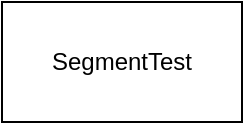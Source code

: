 <mxfile version="20.6.0" type="github"><diagram id="VuqIn1j-NX3XL-rteJBP" name="Page-1"><mxGraphModel dx="620" dy="371" grid="1" gridSize="10" guides="1" tooltips="1" connect="1" arrows="1" fold="1" page="1" pageScale="1" pageWidth="850" pageHeight="1100" math="0" shadow="0"><root><mxCell id="0"/><mxCell id="1" parent="0"/><mxCell id="d23jx_JjnTftPRl26lCg-1" value="SegmentTest" style="rounded=0;whiteSpace=wrap;html=1;" vertex="1" parent="1"><mxGeometry x="220" y="160" width="120" height="60" as="geometry"/></mxCell></root></mxGraphModel></diagram></mxfile>